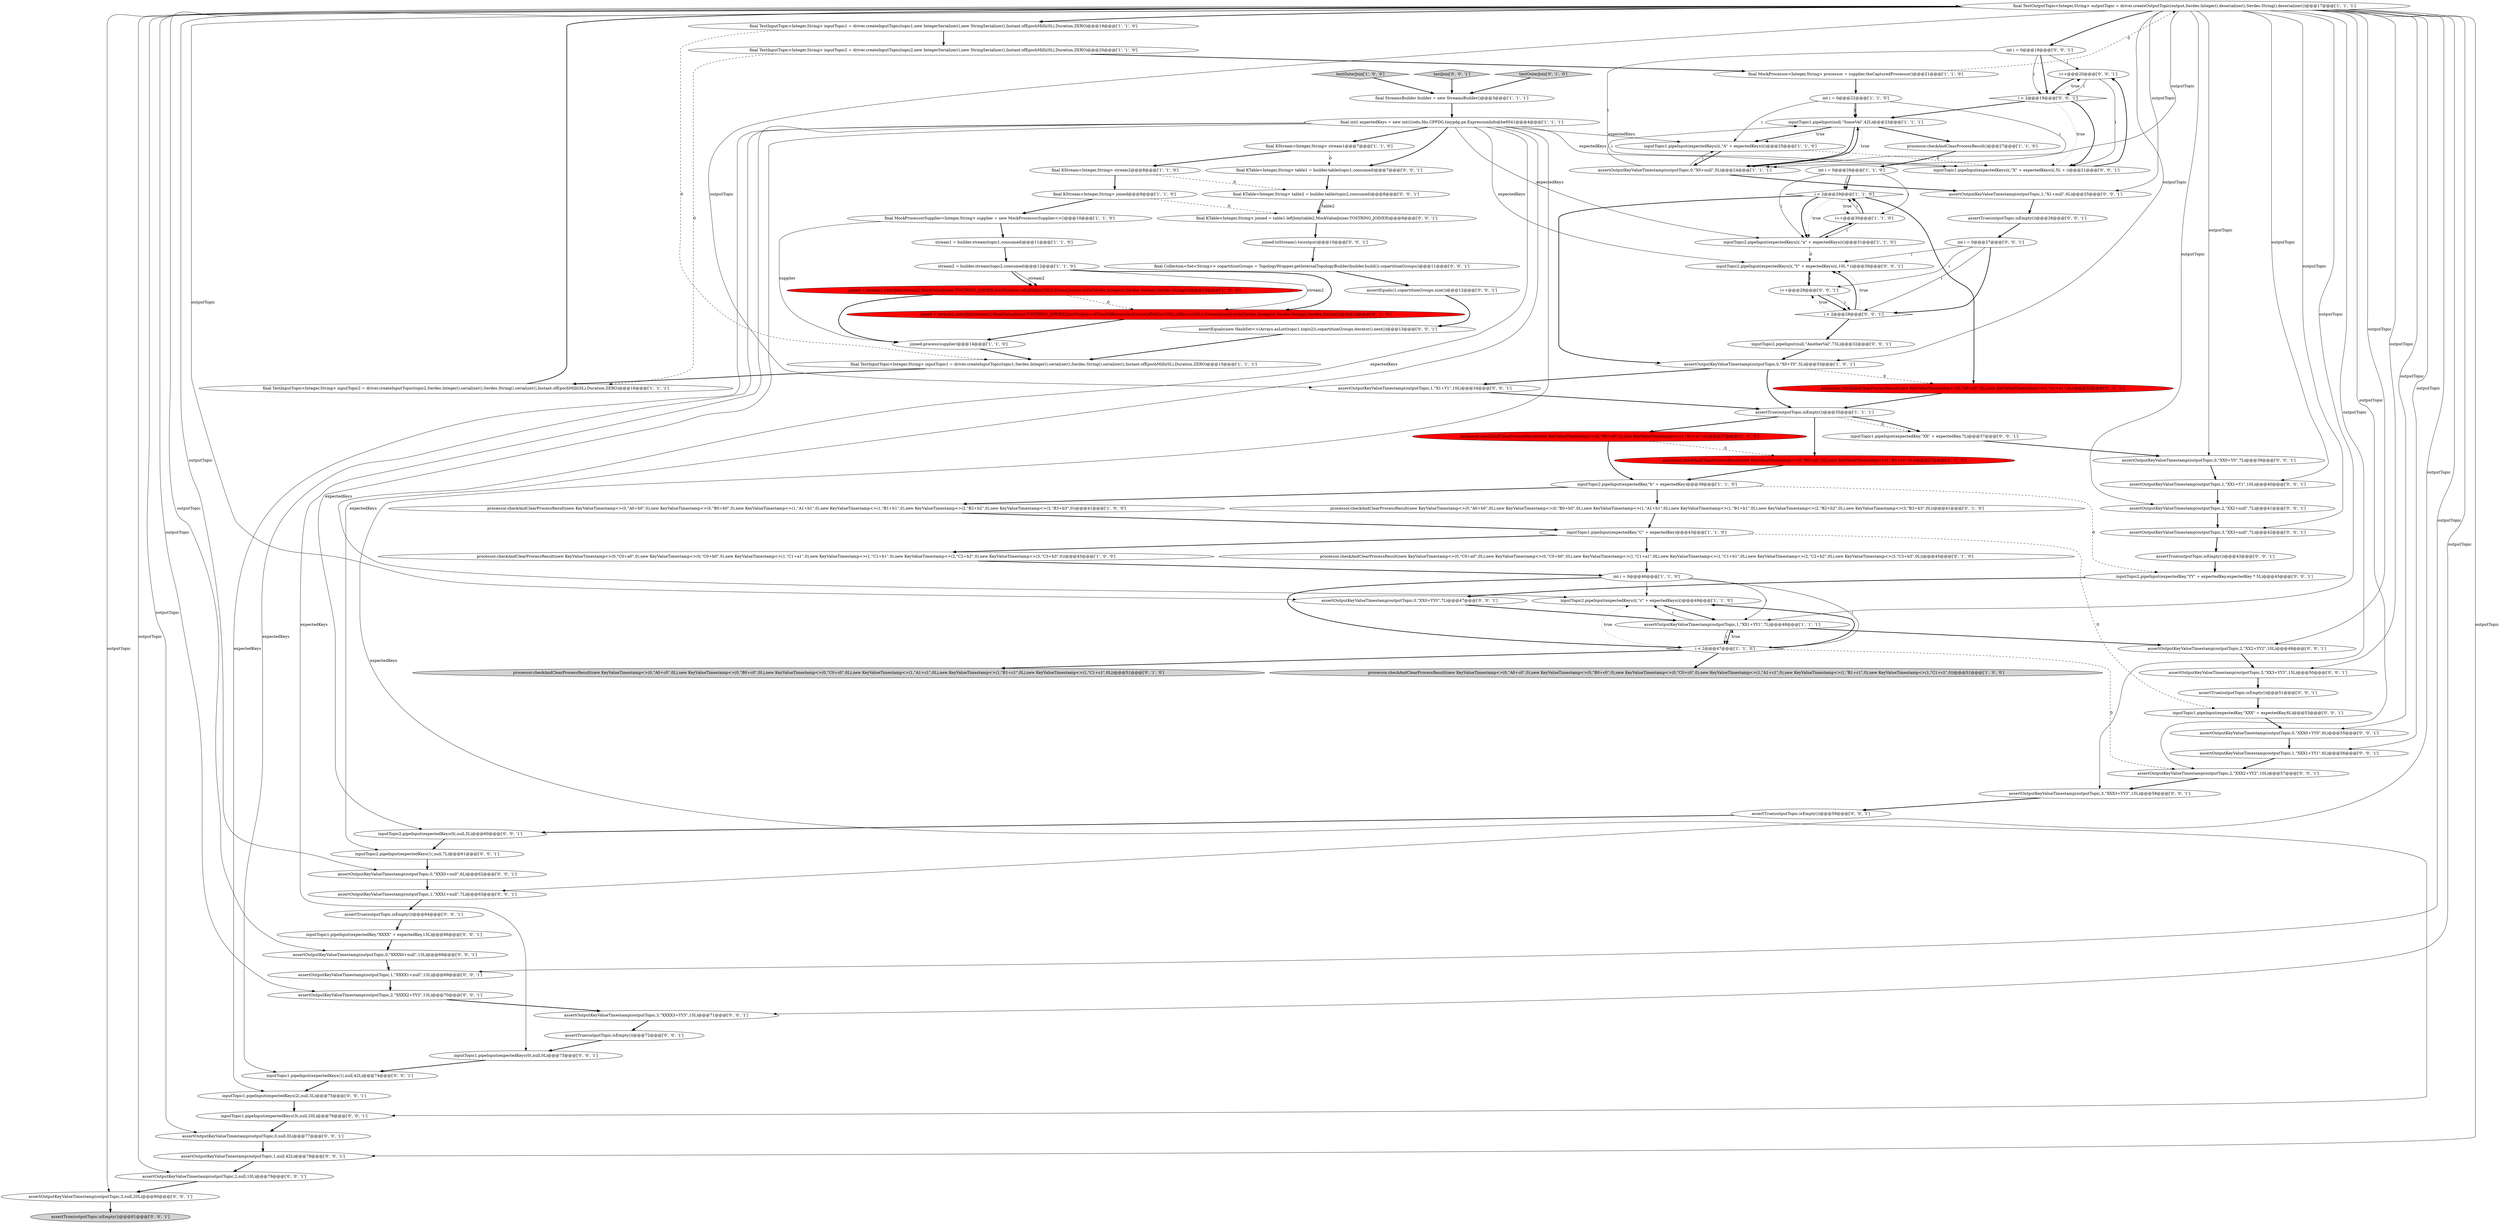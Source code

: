 digraph {
12 [style = filled, label = "int i = 0@@@46@@@['1', '1', '0']", fillcolor = white, shape = ellipse image = "AAA0AAABBB1BBB"];
41 [style = filled, label = "processor.checkAndClearProcessResult(new KeyValueTimestamp<>(0,\"B0+a0\",0L),new KeyValueTimestamp<>(1,\"B1+a1\",0L))@@@37@@@['0', '1', '0']", fillcolor = red, shape = ellipse image = "AAA1AAABBB2BBB"];
20 [style = filled, label = "i < 2@@@29@@@['1', '1', '0']", fillcolor = white, shape = diamond image = "AAA0AAABBB1BBB"];
4 [style = filled, label = "final KStream<Integer,String> stream2@@@8@@@['1', '1', '0']", fillcolor = white, shape = ellipse image = "AAA0AAABBB1BBB"];
52 [style = filled, label = "final KTable<Integer,String> table2 = builder.table(topic2,consumed)@@@8@@@['0', '0', '1']", fillcolor = white, shape = ellipse image = "AAA0AAABBB3BBB"];
75 [style = filled, label = "int i = 0@@@27@@@['0', '0', '1']", fillcolor = white, shape = ellipse image = "AAA0AAABBB3BBB"];
28 [style = filled, label = "inputTopic2.pipeInput(expectedKeys(i(,\"c\" + expectedKeys(i()@@@49@@@['1', '1', '0']", fillcolor = white, shape = ellipse image = "AAA0AAABBB1BBB"];
58 [style = filled, label = "final KTable<Integer,String> table1 = builder.table(topic1,consumed)@@@7@@@['0', '0', '1']", fillcolor = white, shape = ellipse image = "AAA0AAABBB3BBB"];
86 [style = filled, label = "assertOutputKeyValueTimestamp(outputTopic,3,\"XXX3+YY3\",15L)@@@58@@@['0', '0', '1']", fillcolor = white, shape = ellipse image = "AAA0AAABBB3BBB"];
55 [style = filled, label = "int i = 0@@@18@@@['0', '0', '1']", fillcolor = white, shape = ellipse image = "AAA0AAABBB3BBB"];
63 [style = filled, label = "assertTrue(outputTopic.isEmpty())@@@81@@@['0', '0', '1']", fillcolor = lightgray, shape = ellipse image = "AAA0AAABBB3BBB"];
16 [style = filled, label = "i++@@@30@@@['1', '1', '0']", fillcolor = white, shape = ellipse image = "AAA0AAABBB1BBB"];
67 [style = filled, label = "assertOutputKeyValueTimestamp(outputTopic,0,\"XX0+YY0\",7L)@@@47@@@['0', '0', '1']", fillcolor = white, shape = ellipse image = "AAA0AAABBB3BBB"];
60 [style = filled, label = "inputTopic1.pipeInput(expectedKeys(3(,null,20L)@@@76@@@['0', '0', '1']", fillcolor = white, shape = ellipse image = "AAA0AAABBB3BBB"];
50 [style = filled, label = "assertOutputKeyValueTimestamp(outputTopic,1,\"XXX1+null\",7L)@@@63@@@['0', '0', '1']", fillcolor = white, shape = ellipse image = "AAA0AAABBB3BBB"];
34 [style = filled, label = "final KStream<Integer,String> joined@@@9@@@['1', '1', '0']", fillcolor = white, shape = ellipse image = "AAA0AAABBB1BBB"];
44 [style = filled, label = "processor.checkAndClearProcessResult(new KeyValueTimestamp<>(0,\"C0+a0\",0L),new KeyValueTimestamp<>(0,\"C0+b0\",0L),new KeyValueTimestamp<>(1,\"C1+a1\",0L),new KeyValueTimestamp<>(1,\"C1+b1\",0L),new KeyValueTimestamp<>(2,\"C2+b2\",0L),new KeyValueTimestamp<>(3,\"C3+b3\",0L))@@@45@@@['0', '1', '0']", fillcolor = white, shape = ellipse image = "AAA0AAABBB2BBB"];
95 [style = filled, label = "i < 2@@@28@@@['0', '0', '1']", fillcolor = white, shape = diamond image = "AAA0AAABBB3BBB"];
53 [style = filled, label = "assertTrue(outputTopic.isEmpty())@@@26@@@['0', '0', '1']", fillcolor = white, shape = ellipse image = "AAA0AAABBB3BBB"];
45 [style = filled, label = "inputTopic2.pipeInput(expectedKey,\"YY\" + expectedKey,expectedKey * 5L)@@@45@@@['0', '0', '1']", fillcolor = white, shape = ellipse image = "AAA0AAABBB3BBB"];
10 [style = filled, label = "processor.checkAndClearProcessResult()@@@27@@@['1', '1', '0']", fillcolor = white, shape = ellipse image = "AAA0AAABBB1BBB"];
68 [style = filled, label = "assertOutputKeyValueTimestamp(outputTopic,1,null,42L)@@@78@@@['0', '0', '1']", fillcolor = white, shape = ellipse image = "AAA0AAABBB3BBB"];
88 [style = filled, label = "assertOutputKeyValueTimestamp(outputTopic,3,\"XX3+YY3\",15L)@@@50@@@['0', '0', '1']", fillcolor = white, shape = ellipse image = "AAA0AAABBB3BBB"];
72 [style = filled, label = "inputTopic1.pipeInput(expectedKeys(2(,null,5L)@@@75@@@['0', '0', '1']", fillcolor = white, shape = ellipse image = "AAA0AAABBB3BBB"];
57 [style = filled, label = "assertOutputKeyValueTimestamp(outputTopic,3,\"XX3+null\",7L)@@@42@@@['0', '0', '1']", fillcolor = white, shape = ellipse image = "AAA0AAABBB3BBB"];
39 [style = filled, label = "joined = stream1.outerJoin(stream2,MockValueJoiner.TOSTRING_JOINER,JoinWindows.ofTimeDifferenceAndGrace(ofMillis(100L),ofHours(24L)),StreamJoined.with(Serdes.Integer(),Serdes.String(),Serdes.String()))@@@13@@@['0', '1', '0']", fillcolor = red, shape = ellipse image = "AAA1AAABBB2BBB"];
74 [style = filled, label = "assertOutputKeyValueTimestamp(outputTopic,0,null,0L)@@@77@@@['0', '0', '1']", fillcolor = white, shape = ellipse image = "AAA0AAABBB3BBB"];
62 [style = filled, label = "assertOutputKeyValueTimestamp(outputTopic,0,\"XXX0+null\",6L)@@@62@@@['0', '0', '1']", fillcolor = white, shape = ellipse image = "AAA0AAABBB3BBB"];
13 [style = filled, label = "final TestInputTopic<Integer,String> inputTopic2 = driver.createInputTopic(topic2,Serdes.Integer().serializer(),Serdes.String().serializer(),Instant.ofEpochMilli(0L),Duration.ZERO)@@@16@@@['1', '1', '1']", fillcolor = white, shape = ellipse image = "AAA0AAABBB1BBB"];
76 [style = filled, label = "inputTopic1.pipeInput(expectedKey,\"XXXX\" + expectedKey,13L)@@@66@@@['0', '0', '1']", fillcolor = white, shape = ellipse image = "AAA0AAABBB3BBB"];
99 [style = filled, label = "assertOutputKeyValueTimestamp(outputTopic,0,\"XX0+Y0\",7L)@@@39@@@['0', '0', '1']", fillcolor = white, shape = ellipse image = "AAA0AAABBB3BBB"];
48 [style = filled, label = "assertTrue(outputTopic.isEmpty())@@@72@@@['0', '0', '1']", fillcolor = white, shape = ellipse image = "AAA0AAABBB3BBB"];
89 [style = filled, label = "inputTopic2.pipeInput(expectedKeys(1(,null,7L)@@@61@@@['0', '0', '1']", fillcolor = white, shape = ellipse image = "AAA0AAABBB3BBB"];
19 [style = filled, label = "final int(( expectedKeys = new int((((edu.fdu.CPPDG.tinypdg.pe.ExpressionInfo@be9541@@@4@@@['1', '1', '1']", fillcolor = white, shape = ellipse image = "AAA0AAABBB1BBB"];
31 [style = filled, label = "inputTopic1.pipeInput(expectedKeys(i(,\"A\" + expectedKeys(i()@@@25@@@['1', '1', '0']", fillcolor = white, shape = ellipse image = "AAA0AAABBB1BBB"];
78 [style = filled, label = "testJoin['0', '0', '1']", fillcolor = lightgray, shape = diamond image = "AAA0AAABBB3BBB"];
0 [style = filled, label = "assertTrue(outputTopic.isEmpty())@@@35@@@['1', '1', '1']", fillcolor = white, shape = ellipse image = "AAA0AAABBB1BBB"];
7 [style = filled, label = "final TestInputTopic<Integer,String> inputTopic1 = driver.createInputTopic(topic1,Serdes.Integer().serializer(),Serdes.String().serializer(),Instant.ofEpochMilli(0L),Duration.ZERO)@@@15@@@['1', '1', '1']", fillcolor = white, shape = ellipse image = "AAA0AAABBB1BBB"];
101 [style = filled, label = "assertTrue(outputTopic.isEmpty())@@@51@@@['0', '0', '1']", fillcolor = white, shape = ellipse image = "AAA0AAABBB3BBB"];
2 [style = filled, label = "final MockProcessorSupplier<Integer,String> supplier = new MockProcessorSupplier<>()@@@10@@@['1', '1', '0']", fillcolor = white, shape = ellipse image = "AAA0AAABBB1BBB"];
8 [style = filled, label = "inputTopic2.pipeInput(expectedKeys(i(,\"a\" + expectedKeys(i()@@@31@@@['1', '1', '0']", fillcolor = white, shape = ellipse image = "AAA0AAABBB1BBB"];
5 [style = filled, label = "stream2 = builder.stream(topic2,consumed)@@@12@@@['1', '1', '0']", fillcolor = white, shape = ellipse image = "AAA0AAABBB1BBB"];
83 [style = filled, label = "assertOutputKeyValueTimestamp(outputTopic,1,\"X1+Y1\",10L)@@@34@@@['0', '0', '1']", fillcolor = white, shape = ellipse image = "AAA0AAABBB3BBB"];
100 [style = filled, label = "inputTopic1.pipeInput(expectedKeys(0(,null,0L)@@@73@@@['0', '0', '1']", fillcolor = white, shape = ellipse image = "AAA0AAABBB3BBB"];
42 [style = filled, label = "processor.checkAndClearProcessResult(new KeyValueTimestamp<>(0,\"A0+b0\",0L),new KeyValueTimestamp<>(0,\"B0+b0\",0L),new KeyValueTimestamp<>(1,\"A1+b1\",0L),new KeyValueTimestamp<>(1,\"B1+b1\",0L),new KeyValueTimestamp<>(2,\"B2+b2\",0L),new KeyValueTimestamp<>(3,\"B3+b3\",0L))@@@41@@@['0', '1', '0']", fillcolor = white, shape = ellipse image = "AAA0AAABBB2BBB"];
81 [style = filled, label = "assertOutputKeyValueTimestamp(outputTopic,2,\"XX2+YY2\",10L)@@@49@@@['0', '0', '1']", fillcolor = white, shape = ellipse image = "AAA0AAABBB3BBB"];
61 [style = filled, label = "assertOutputKeyValueTimestamp(outputTopic,2,\"XXX2+YY2\",10L)@@@57@@@['0', '0', '1']", fillcolor = white, shape = ellipse image = "AAA0AAABBB3BBB"];
17 [style = filled, label = "i < 2@@@47@@@['1', '1', '0']", fillcolor = white, shape = diamond image = "AAA0AAABBB1BBB"];
98 [style = filled, label = "inputTopic1.pipeInput(expectedKeys(1(,null,42L)@@@74@@@['0', '0', '1']", fillcolor = white, shape = ellipse image = "AAA0AAABBB3BBB"];
94 [style = filled, label = "assertOutputKeyValueTimestamp(outputTopic,0,\"XXXX0+null\",13L)@@@68@@@['0', '0', '1']", fillcolor = white, shape = ellipse image = "AAA0AAABBB3BBB"];
93 [style = filled, label = "i++@@@29@@@['0', '0', '1']", fillcolor = white, shape = ellipse image = "AAA0AAABBB3BBB"];
66 [style = filled, label = "inputTopic2.pipeInput(null,\"AnotherVal\",73L)@@@32@@@['0', '0', '1']", fillcolor = white, shape = ellipse image = "AAA0AAABBB3BBB"];
15 [style = filled, label = "final TestInputTopic<Integer,String> inputTopic1 = driver.createInputTopic(topic1,new IntegerSerializer(),new StringSerializer(),Instant.ofEpochMilli(0L),Duration.ZERO)@@@19@@@['1', '1', '0']", fillcolor = white, shape = ellipse image = "AAA0AAABBB1BBB"];
73 [style = filled, label = "inputTopic2.pipeInput(expectedKeys(0(,null,5L)@@@60@@@['0', '0', '1']", fillcolor = white, shape = ellipse image = "AAA0AAABBB3BBB"];
27 [style = filled, label = "processor.checkAndClearProcessResult(new KeyValueTimestamp<>(0,\"A0+b0\",0),new KeyValueTimestamp<>(0,\"B0+b0\",0),new KeyValueTimestamp<>(1,\"A1+b1\",0),new KeyValueTimestamp<>(1,\"B1+b1\",0),new KeyValueTimestamp<>(2,\"B2+b2\",0),new KeyValueTimestamp<>(3,\"B3+b3\",0))@@@41@@@['1', '0', '0']", fillcolor = white, shape = ellipse image = "AAA0AAABBB1BBB"];
43 [style = filled, label = "processor.checkAndClearProcessResult(new KeyValueTimestamp<>(0,\"A0+a0\",0L),new KeyValueTimestamp<>(1,\"A1+a1\",0L))@@@33@@@['0', '1', '0']", fillcolor = red, shape = ellipse image = "AAA1AAABBB2BBB"];
84 [style = filled, label = "assertTrue(outputTopic.isEmpty())@@@43@@@['0', '0', '1']", fillcolor = white, shape = ellipse image = "AAA0AAABBB3BBB"];
54 [style = filled, label = "final KTable<Integer,String> joined = table1.leftJoin(table2,MockValueJoiner.TOSTRING_JOINER)@@@9@@@['0', '0', '1']", fillcolor = white, shape = ellipse image = "AAA0AAABBB3BBB"];
33 [style = filled, label = "processor.checkAndClearProcessResult(new KeyValueTimestamp<>(0,\"B0+a0\",0),new KeyValueTimestamp<>(1,\"B1+a1\",0))@@@37@@@['1', '0', '0']", fillcolor = red, shape = ellipse image = "AAA1AAABBB1BBB"];
35 [style = filled, label = "assertOutputKeyValueTimestamp(outputTopic,1,\"XX1+YY1\",7L)@@@48@@@['1', '1', '1']", fillcolor = white, shape = ellipse image = "AAA0AAABBB1BBB"];
47 [style = filled, label = "inputTopic1.pipeInput(expectedKey,\"XX\" + expectedKey,7L)@@@37@@@['0', '0', '1']", fillcolor = white, shape = ellipse image = "AAA0AAABBB3BBB"];
3 [style = filled, label = "assertOutputKeyValueTimestamp(outputTopic,0,\"X0+Y0\",5L)@@@33@@@['1', '0', '1']", fillcolor = white, shape = ellipse image = "AAA0AAABBB1BBB"];
96 [style = filled, label = "assertOutputKeyValueTimestamp(outputTopic,1,\"X1+null\",6L)@@@25@@@['0', '0', '1']", fillcolor = white, shape = ellipse image = "AAA0AAABBB3BBB"];
65 [style = filled, label = "assertEquals(new HashSet<>(Arrays.asList(topic1,topic2)),copartitionGroups.iterator().next())@@@13@@@['0', '0', '1']", fillcolor = white, shape = ellipse image = "AAA0AAABBB3BBB"];
38 [style = filled, label = "testOuterJoin['0', '1', '0']", fillcolor = lightgray, shape = diamond image = "AAA0AAABBB2BBB"];
23 [style = filled, label = "joined.process(supplier)@@@14@@@['1', '1', '0']", fillcolor = white, shape = ellipse image = "AAA0AAABBB1BBB"];
40 [style = filled, label = "processor.checkAndClearProcessResult(new KeyValueTimestamp<>(0,\"A0+c0\",0L),new KeyValueTimestamp<>(0,\"B0+c0\",0L),new KeyValueTimestamp<>(0,\"C0+c0\",0L),new KeyValueTimestamp<>(1,\"A1+c1\",0L),new KeyValueTimestamp<>(1,\"B1+c1\",0L),new KeyValueTimestamp<>(1,\"C1+c1\",0L))@@@51@@@['0', '1', '0']", fillcolor = lightgray, shape = ellipse image = "AAA0AAABBB2BBB"];
11 [style = filled, label = "inputTopic1.pipeInput(expectedKey,\"C\" + expectedKey)@@@43@@@['1', '1', '0']", fillcolor = white, shape = ellipse image = "AAA0AAABBB1BBB"];
91 [style = filled, label = "assertOutputKeyValueTimestamp(outputTopic,1,\"XXXX1+null\",13L)@@@69@@@['0', '0', '1']", fillcolor = white, shape = ellipse image = "AAA0AAABBB3BBB"];
77 [style = filled, label = "inputTopic2.pipeInput(expectedKeys(i(,\"Y\" + expectedKeys(i(,10L * i)@@@30@@@['0', '0', '1']", fillcolor = white, shape = ellipse image = "AAA0AAABBB3BBB"];
90 [style = filled, label = "assertOutputKeyValueTimestamp(outputTopic,1,\"XXX1+YY1\",6L)@@@56@@@['0', '0', '1']", fillcolor = white, shape = ellipse image = "AAA0AAABBB3BBB"];
6 [style = filled, label = "joined = stream1.outerJoin(stream2,MockValueJoiner.TOSTRING_JOINER,JoinWindows.of(ofMillis(100)),StreamJoined.with(Serdes.Integer(),Serdes.String(),Serdes.String()))@@@13@@@['1', '0', '0']", fillcolor = red, shape = ellipse image = "AAA1AAABBB1BBB"];
14 [style = filled, label = "final MockProcessor<Integer,String> processor = supplier.theCapturedProcessor()@@@21@@@['1', '1', '0']", fillcolor = white, shape = ellipse image = "AAA0AAABBB1BBB"];
22 [style = filled, label = "int i = 0@@@28@@@['1', '1', '0']", fillcolor = white, shape = ellipse image = "AAA0AAABBB1BBB"];
49 [style = filled, label = "assertOutputKeyValueTimestamp(outputTopic,3,null,20L)@@@80@@@['0', '0', '1']", fillcolor = white, shape = ellipse image = "AAA0AAABBB3BBB"];
32 [style = filled, label = "final StreamsBuilder builder = new StreamsBuilder()@@@3@@@['1', '1', '1']", fillcolor = white, shape = ellipse image = "AAA0AAABBB1BBB"];
18 [style = filled, label = "int i = 0@@@22@@@['1', '1', '0']", fillcolor = white, shape = ellipse image = "AAA0AAABBB1BBB"];
24 [style = filled, label = "inputTopic1.pipeInput(null,\"SomeVal\",42L)@@@23@@@['1', '1', '1']", fillcolor = white, shape = ellipse image = "AAA0AAABBB1BBB"];
25 [style = filled, label = "final TestOutputTopic<Integer,String> outputTopic = driver.createOutputTopic(output,Serdes.Integer().deserializer(),Serdes.String().deserializer())@@@17@@@['1', '1', '1']", fillcolor = white, shape = ellipse image = "AAA0AAABBB1BBB"];
80 [style = filled, label = "assertOutputKeyValueTimestamp(outputTopic,0,\"XXX0+YY0\",6L)@@@55@@@['0', '0', '1']", fillcolor = white, shape = ellipse image = "AAA0AAABBB3BBB"];
79 [style = filled, label = "assertOutputKeyValueTimestamp(outputTopic,2,\"XX2+null\",7L)@@@41@@@['0', '0', '1']", fillcolor = white, shape = ellipse image = "AAA0AAABBB3BBB"];
92 [style = filled, label = "i++@@@20@@@['0', '0', '1']", fillcolor = white, shape = ellipse image = "AAA0AAABBB3BBB"];
85 [style = filled, label = "assertOutputKeyValueTimestamp(outputTopic,1,\"XX1+Y1\",10L)@@@40@@@['0', '0', '1']", fillcolor = white, shape = ellipse image = "AAA0AAABBB3BBB"];
26 [style = filled, label = "stream1 = builder.stream(topic1,consumed)@@@11@@@['1', '1', '0']", fillcolor = white, shape = ellipse image = "AAA0AAABBB1BBB"];
1 [style = filled, label = "testOuterJoin['1', '0', '0']", fillcolor = lightgray, shape = diamond image = "AAA0AAABBB1BBB"];
64 [style = filled, label = "assertTrue(outputTopic.isEmpty())@@@64@@@['0', '0', '1']", fillcolor = white, shape = ellipse image = "AAA0AAABBB3BBB"];
21 [style = filled, label = "processor.checkAndClearProcessResult(new KeyValueTimestamp<>(0,\"C0+a0\",0),new KeyValueTimestamp<>(0,\"C0+b0\",0),new KeyValueTimestamp<>(1,\"C1+a1\",0),new KeyValueTimestamp<>(1,\"C1+b1\",0),new KeyValueTimestamp<>(2,\"C2+b2\",0),new KeyValueTimestamp<>(3,\"C3+b3\",0))@@@45@@@['1', '0', '0']", fillcolor = white, shape = ellipse image = "AAA0AAABBB1BBB"];
71 [style = filled, label = "inputTopic1.pipeInput(expectedKey,\"XXX\" + expectedKey,6L)@@@53@@@['0', '0', '1']", fillcolor = white, shape = ellipse image = "AAA0AAABBB3BBB"];
36 [style = filled, label = "final TestInputTopic<Integer,String> inputTopic2 = driver.createInputTopic(topic2,new IntegerSerializer(),new StringSerializer(),Instant.ofEpochMilli(0L),Duration.ZERO)@@@20@@@['1', '1', '0']", fillcolor = white, shape = ellipse image = "AAA0AAABBB1BBB"];
56 [style = filled, label = "assertOutputKeyValueTimestamp(outputTopic,2,null,10L)@@@79@@@['0', '0', '1']", fillcolor = white, shape = ellipse image = "AAA0AAABBB3BBB"];
59 [style = filled, label = "assertOutputKeyValueTimestamp(outputTopic,3,\"XXXX3+YY3\",15L)@@@71@@@['0', '0', '1']", fillcolor = white, shape = ellipse image = "AAA0AAABBB3BBB"];
46 [style = filled, label = "joined.toStream().to(output)@@@10@@@['0', '0', '1']", fillcolor = white, shape = ellipse image = "AAA0AAABBB3BBB"];
9 [style = filled, label = "final KStream<Integer,String> stream1@@@7@@@['1', '1', '0']", fillcolor = white, shape = ellipse image = "AAA0AAABBB1BBB"];
70 [style = filled, label = "i < 2@@@19@@@['0', '0', '1']", fillcolor = white, shape = diamond image = "AAA0AAABBB3BBB"];
29 [style = filled, label = "processor.checkAndClearProcessResult(new KeyValueTimestamp<>(0,\"A0+c0\",0),new KeyValueTimestamp<>(0,\"B0+c0\",0),new KeyValueTimestamp<>(0,\"C0+c0\",0),new KeyValueTimestamp<>(1,\"A1+c1\",0),new KeyValueTimestamp<>(1,\"B1+c1\",0),new KeyValueTimestamp<>(1,\"C1+c1\",0))@@@51@@@['1', '0', '0']", fillcolor = lightgray, shape = ellipse image = "AAA0AAABBB1BBB"];
69 [style = filled, label = "assertEquals(1,copartitionGroups.size())@@@12@@@['0', '0', '1']", fillcolor = white, shape = ellipse image = "AAA0AAABBB3BBB"];
51 [style = filled, label = "final Collection<Set<String>> copartitionGroups = TopologyWrapper.getInternalTopologyBuilder(builder.build()).copartitionGroups()@@@11@@@['0', '0', '1']", fillcolor = white, shape = ellipse image = "AAA0AAABBB3BBB"];
82 [style = filled, label = "inputTopic1.pipeInput(expectedKeys(i(,\"X\" + expectedKeys(i(,5L + i)@@@21@@@['0', '0', '1']", fillcolor = white, shape = ellipse image = "AAA0AAABBB3BBB"];
87 [style = filled, label = "assertOutputKeyValueTimestamp(outputTopic,2,\"XXXX2+YY2\",13L)@@@70@@@['0', '0', '1']", fillcolor = white, shape = ellipse image = "AAA0AAABBB3BBB"];
97 [style = filled, label = "assertTrue(outputTopic.isEmpty())@@@59@@@['0', '0', '1']", fillcolor = white, shape = ellipse image = "AAA0AAABBB3BBB"];
30 [style = filled, label = "assertOutputKeyValueTimestamp(outputTopic,0,\"X0+null\",5L)@@@24@@@['1', '1', '1']", fillcolor = white, shape = ellipse image = "AAA0AAABBB1BBB"];
37 [style = filled, label = "inputTopic2.pipeInput(expectedKey,\"b\" + expectedKey)@@@39@@@['1', '1', '0']", fillcolor = white, shape = ellipse image = "AAA0AAABBB1BBB"];
35->28 [style = solid, label="i"];
8->16 [style = bold, label=""];
18->31 [style = solid, label="i"];
2->26 [style = bold, label=""];
95->77 [style = bold, label=""];
19->72 [style = solid, label="expectedKeys"];
37->27 [style = bold, label=""];
14->25 [style = dashed, label="0"];
93->95 [style = solid, label="i"];
17->35 [style = dotted, label="true"];
25->88 [style = solid, label="outputTopic"];
0->47 [style = dashed, label="0"];
25->56 [style = solid, label="outputTopic"];
34->54 [style = dashed, label="0"];
33->41 [style = dashed, label="0"];
12->28 [style = solid, label="i"];
24->30 [style = bold, label=""];
25->96 [style = solid, label="outputTopic"];
5->6 [style = solid, label="stream2"];
70->92 [style = dotted, label="true"];
46->51 [style = bold, label=""];
65->7 [style = bold, label=""];
34->2 [style = bold, label=""];
19->9 [style = bold, label=""];
15->7 [style = dashed, label="0"];
51->69 [style = bold, label=""];
39->23 [style = bold, label=""];
31->30 [style = bold, label=""];
25->50 [style = solid, label="outputTopic"];
25->15 [style = bold, label=""];
20->43 [style = bold, label=""];
96->53 [style = bold, label=""];
77->93 [style = bold, label=""];
43->0 [style = bold, label=""];
22->16 [style = solid, label="i"];
25->61 [style = solid, label="outputTopic"];
25->94 [style = solid, label="outputTopic"];
48->100 [style = bold, label=""];
49->63 [style = bold, label=""];
19->77 [style = solid, label="expectedKeys"];
53->75 [style = bold, label=""];
82->92 [style = bold, label=""];
24->10 [style = bold, label=""];
12->35 [style = solid, label="i"];
13->25 [style = bold, label=""];
95->77 [style = dotted, label="true"];
73->89 [style = bold, label=""];
25->85 [style = solid, label="outputTopic"];
70->82 [style = bold, label=""];
5->39 [style = bold, label=""];
16->20 [style = solid, label="i"];
54->46 [style = bold, label=""];
11->44 [style = bold, label=""];
25->55 [style = bold, label=""];
41->37 [style = bold, label=""];
89->62 [style = bold, label=""];
79->57 [style = bold, label=""];
64->76 [style = bold, label=""];
18->24 [style = solid, label="i"];
25->30 [style = solid, label="outputTopic"];
25->3 [style = solid, label="outputTopic"];
85->79 [style = bold, label=""];
25->87 [style = solid, label="outputTopic"];
20->3 [style = bold, label=""];
36->14 [style = bold, label=""];
80->90 [style = bold, label=""];
44->12 [style = bold, label=""];
55->70 [style = solid, label="i"];
3->0 [style = bold, label=""];
60->74 [style = bold, label=""];
52->54 [style = solid, label="table2"];
38->32 [style = bold, label=""];
94->91 [style = bold, label=""];
11->71 [style = dashed, label="0"];
25->49 [style = solid, label="outputTopic"];
28->35 [style = bold, label=""];
20->8 [style = bold, label=""];
25->74 [style = solid, label="outputTopic"];
93->77 [style = solid, label="i"];
5->6 [style = bold, label=""];
27->11 [style = bold, label=""];
22->20 [style = bold, label=""];
25->83 [style = solid, label="outputTopic"];
25->57 [style = solid, label="outputTopic"];
3->83 [style = bold, label=""];
92->70 [style = solid, label="i"];
35->17 [style = bold, label=""];
1->32 [style = bold, label=""];
14->18 [style = bold, label=""];
4->52 [style = dashed, label="0"];
23->7 [style = bold, label=""];
70->24 [style = bold, label=""];
16->20 [style = bold, label=""];
91->87 [style = bold, label=""];
59->48 [style = bold, label=""];
30->24 [style = solid, label="i"];
16->8 [style = solid, label="i"];
25->68 [style = solid, label="outputTopic"];
35->81 [style = bold, label=""];
70->82 [style = dotted, label="true"];
36->13 [style = dashed, label="0"];
52->54 [style = bold, label=""];
67->35 [style = bold, label=""];
15->36 [style = bold, label=""];
19->31 [style = solid, label="expectedKeys"];
30->24 [style = bold, label=""];
19->28 [style = solid, label="expectedKeys"];
18->24 [style = bold, label=""];
25->59 [style = solid, label="outputTopic"];
6->23 [style = bold, label=""];
47->99 [style = bold, label=""];
75->93 [style = solid, label="i"];
25->99 [style = solid, label="outputTopic"];
11->21 [style = bold, label=""];
12->17 [style = bold, label=""];
17->40 [style = bold, label=""];
88->101 [style = bold, label=""];
24->30 [style = dotted, label="true"];
32->19 [style = bold, label=""];
31->82 [style = dashed, label="0"];
25->35 [style = solid, label="outputTopic"];
19->89 [style = solid, label="expectedKeys"];
21->12 [style = bold, label=""];
0->41 [style = bold, label=""];
55->70 [style = bold, label=""];
93->95 [style = bold, label=""];
71->80 [style = bold, label=""];
84->45 [style = bold, label=""];
24->31 [style = bold, label=""];
30->96 [style = bold, label=""];
42->11 [style = bold, label=""];
19->100 [style = solid, label="expectedKeys"];
75->95 [style = bold, label=""];
19->73 [style = solid, label="expectedKeys"];
74->68 [style = bold, label=""];
17->28 [style = dotted, label="true"];
50->64 [style = bold, label=""];
18->30 [style = solid, label="i"];
33->37 [style = bold, label=""];
75->77 [style = solid, label="i"];
37->42 [style = bold, label=""];
4->34 [style = bold, label=""];
30->31 [style = solid, label="i"];
7->13 [style = bold, label=""];
10->22 [style = bold, label=""];
69->65 [style = bold, label=""];
97->73 [style = bold, label=""];
25->67 [style = solid, label="outputTopic"];
19->82 [style = solid, label="expectedKeys"];
98->72 [style = bold, label=""];
56->49 [style = bold, label=""];
25->62 [style = solid, label="outputTopic"];
61->86 [style = bold, label=""];
26->5 [style = bold, label=""];
19->8 [style = solid, label="expectedKeys"];
5->39 [style = solid, label="stream2"];
55->82 [style = solid, label="i"];
75->95 [style = solid, label="i"];
9->4 [style = bold, label=""];
99->85 [style = bold, label=""];
20->8 [style = dotted, label="true"];
24->31 [style = dotted, label="true"];
83->0 [style = bold, label=""];
25->80 [style = solid, label="outputTopic"];
95->93 [style = dotted, label="true"];
45->67 [style = bold, label=""];
86->97 [style = bold, label=""];
72->60 [style = bold, label=""];
19->98 [style = solid, label="expectedKeys"];
68->56 [style = bold, label=""];
76->94 [style = bold, label=""];
19->60 [style = solid, label="expectedKeys"];
25->86 [style = solid, label="outputTopic"];
55->92 [style = solid, label="i"];
81->88 [style = bold, label=""];
22->20 [style = solid, label="i"];
19->58 [style = bold, label=""];
37->45 [style = dashed, label="0"];
17->28 [style = bold, label=""];
0->47 [style = bold, label=""];
78->32 [style = bold, label=""];
35->17 [style = solid, label="i"];
6->39 [style = dashed, label="0"];
0->33 [style = bold, label=""];
92->70 [style = bold, label=""];
12->17 [style = solid, label="i"];
100->98 [style = bold, label=""];
25->79 [style = solid, label="outputTopic"];
25->90 [style = solid, label="outputTopic"];
3->43 [style = dashed, label="0"];
101->71 [style = bold, label=""];
9->58 [style = dashed, label="0"];
90->61 [style = bold, label=""];
25->81 [style = solid, label="outputTopic"];
17->61 [style = dashed, label="0"];
62->50 [style = bold, label=""];
66->3 [style = bold, label=""];
87->59 [style = bold, label=""];
58->52 [style = bold, label=""];
2->23 [style = solid, label="supplier"];
92->82 [style = solid, label="i"];
17->29 [style = bold, label=""];
25->91 [style = solid, label="outputTopic"];
57->84 [style = bold, label=""];
22->8 [style = solid, label="i"];
95->66 [style = bold, label=""];
20->16 [style = dotted, label="true"];
8->77 [style = dashed, label="0"];
}
